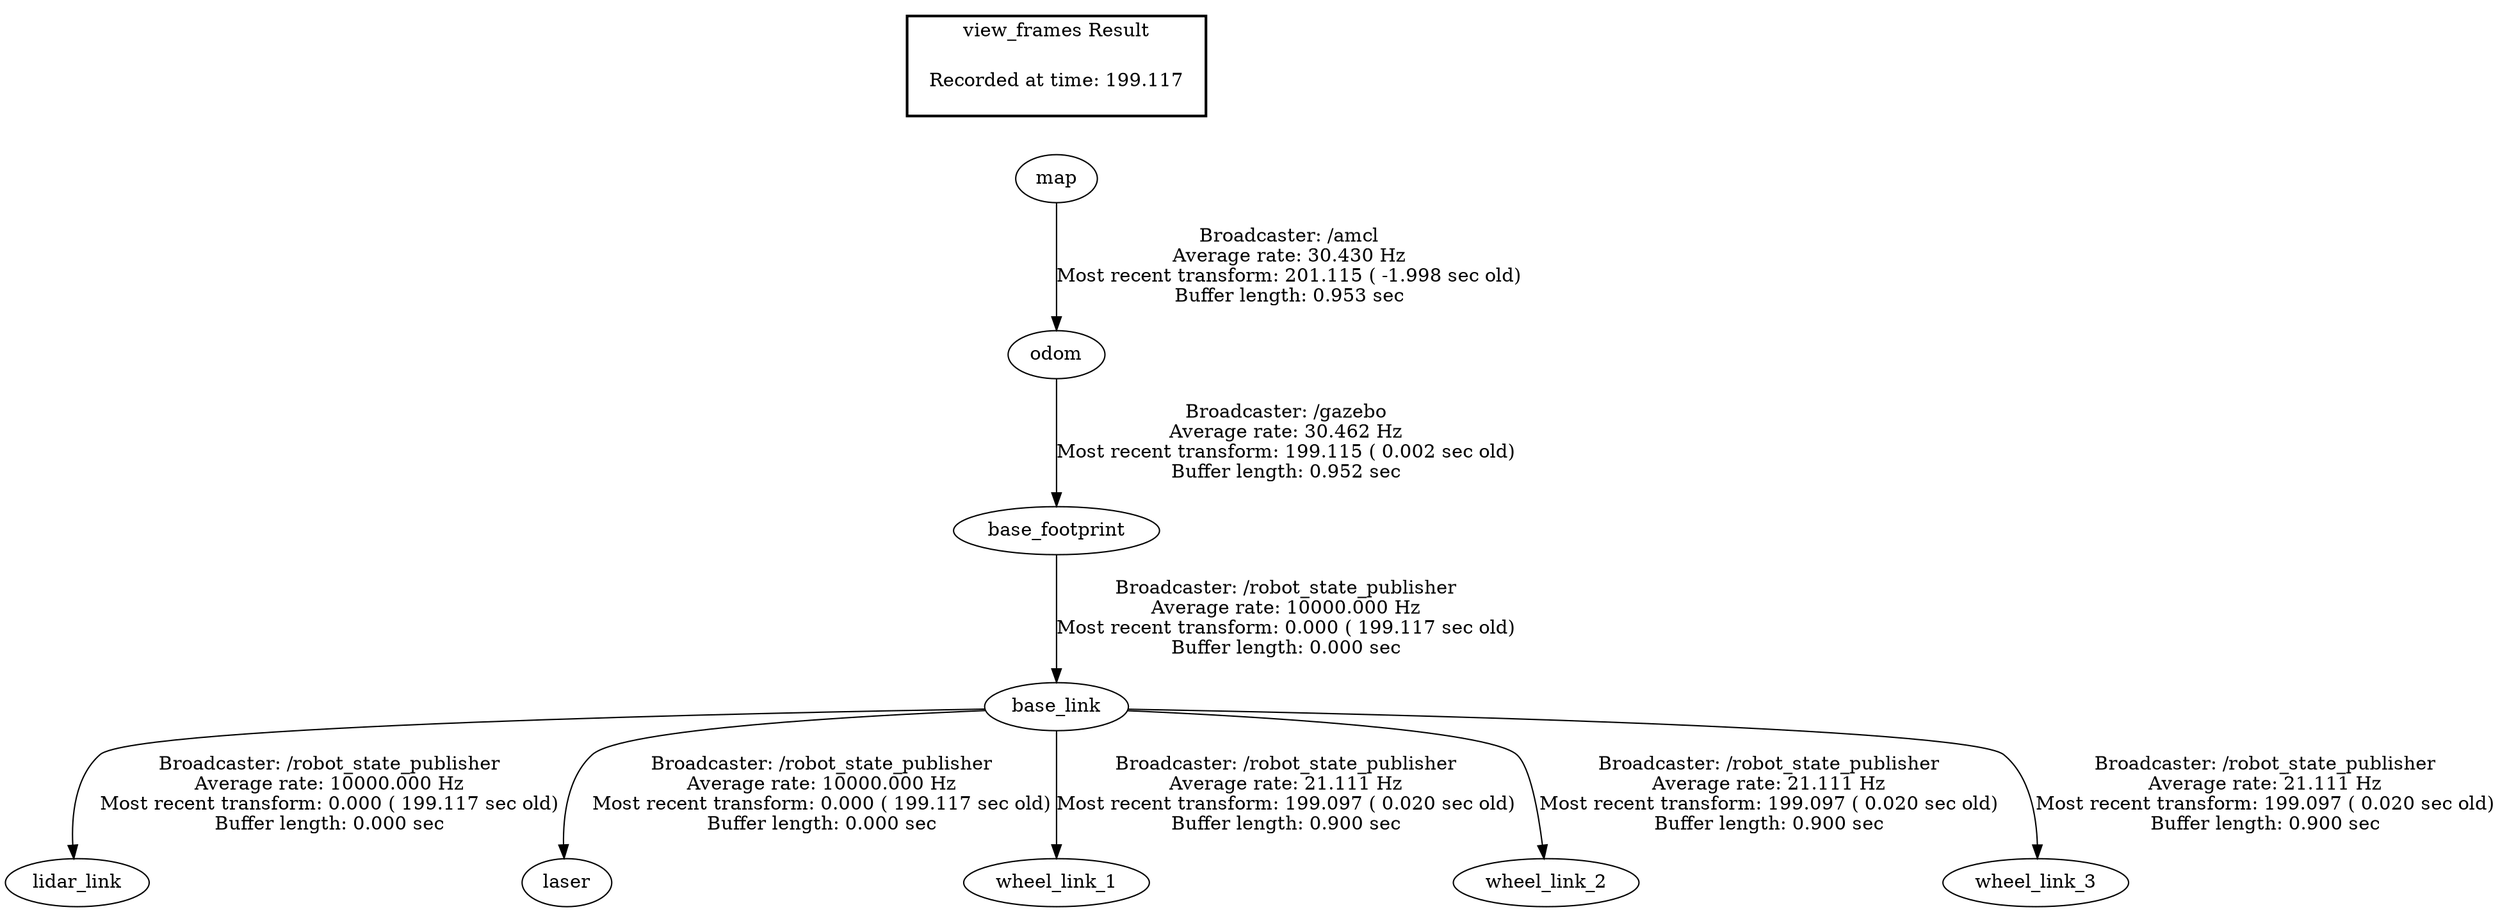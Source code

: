 digraph G {
"base_link" -> "lidar_link"[label="Broadcaster: /robot_state_publisher\nAverage rate: 10000.000 Hz\nMost recent transform: 0.000 ( 199.117 sec old)\nBuffer length: 0.000 sec\n"];
"base_footprint" -> "base_link"[label="Broadcaster: /robot_state_publisher\nAverage rate: 10000.000 Hz\nMost recent transform: 0.000 ( 199.117 sec old)\nBuffer length: 0.000 sec\n"];
"odom" -> "base_footprint"[label="Broadcaster: /gazebo\nAverage rate: 30.462 Hz\nMost recent transform: 199.115 ( 0.002 sec old)\nBuffer length: 0.952 sec\n"];
"base_link" -> "laser"[label="Broadcaster: /robot_state_publisher\nAverage rate: 10000.000 Hz\nMost recent transform: 0.000 ( 199.117 sec old)\nBuffer length: 0.000 sec\n"];
"map" -> "odom"[label="Broadcaster: /amcl\nAverage rate: 30.430 Hz\nMost recent transform: 201.115 ( -1.998 sec old)\nBuffer length: 0.953 sec\n"];
"base_link" -> "wheel_link_1"[label="Broadcaster: /robot_state_publisher\nAverage rate: 21.111 Hz\nMost recent transform: 199.097 ( 0.020 sec old)\nBuffer length: 0.900 sec\n"];
"base_link" -> "wheel_link_2"[label="Broadcaster: /robot_state_publisher\nAverage rate: 21.111 Hz\nMost recent transform: 199.097 ( 0.020 sec old)\nBuffer length: 0.900 sec\n"];
"base_link" -> "wheel_link_3"[label="Broadcaster: /robot_state_publisher\nAverage rate: 21.111 Hz\nMost recent transform: 199.097 ( 0.020 sec old)\nBuffer length: 0.900 sec\n"];
edge [style=invis];
 subgraph cluster_legend { style=bold; color=black; label ="view_frames Result";
"Recorded at time: 199.117"[ shape=plaintext ] ;
 }->"map";
}
